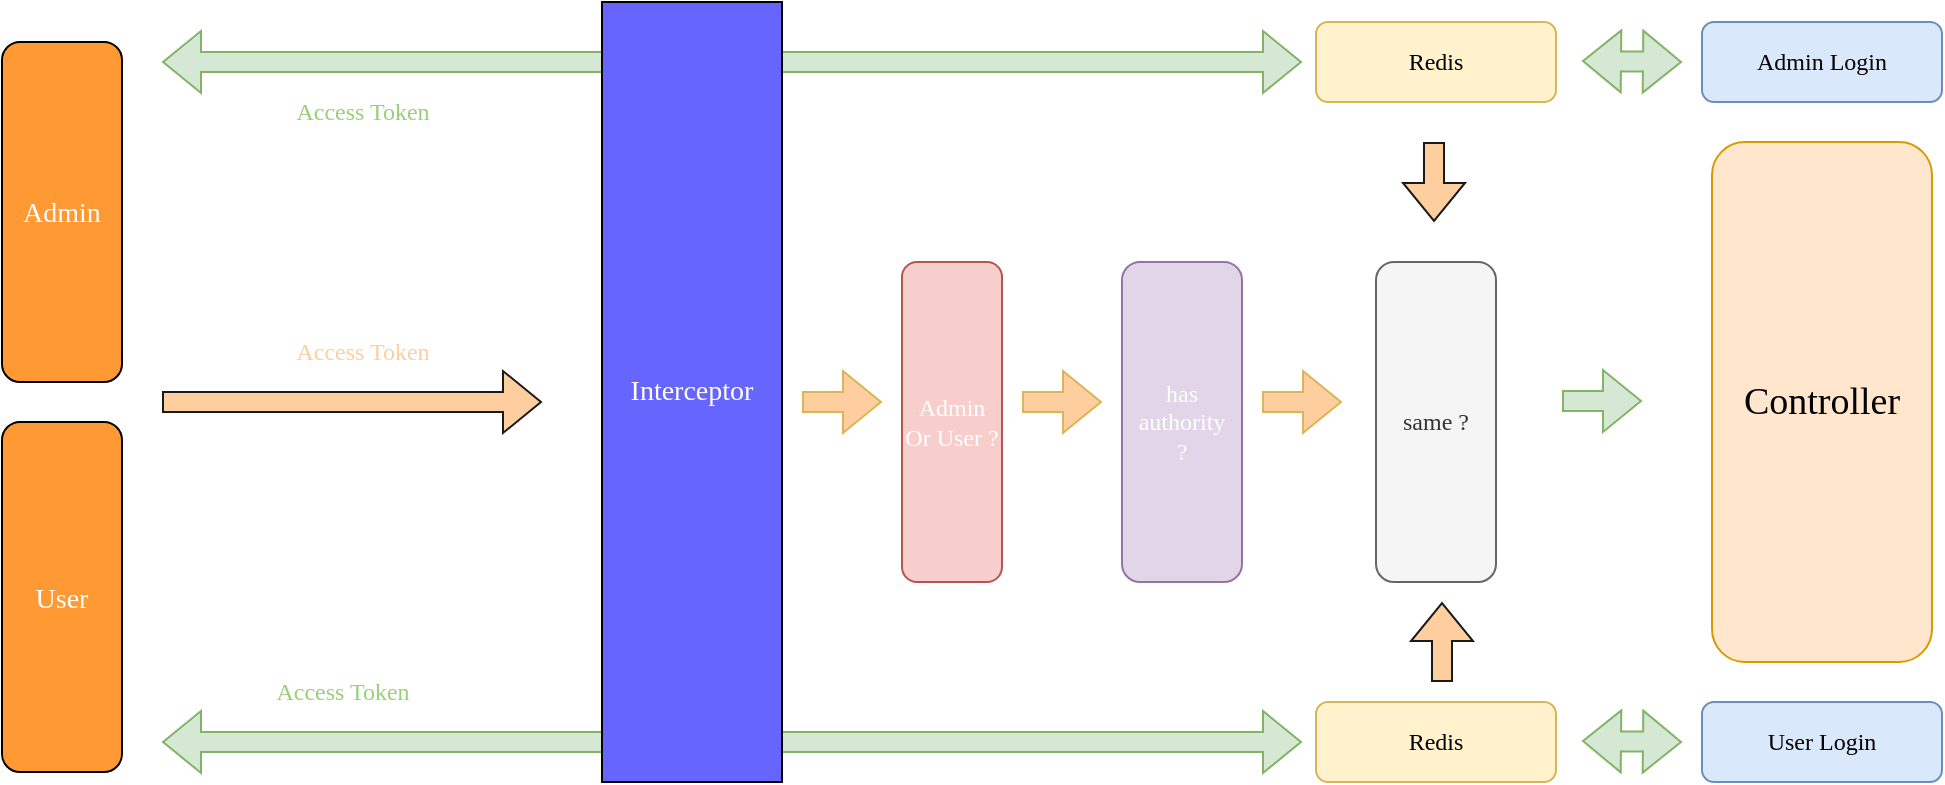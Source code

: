 <mxfile version="20.3.0" type="device"><diagram id="5HUGV_xZsyDCA4ADnnvx" name="第 1 页"><mxGraphModel dx="1106" dy="784" grid="1" gridSize="10" guides="1" tooltips="1" connect="1" arrows="1" fold="1" page="1" pageScale="1" pageWidth="827" pageHeight="1169" math="0" shadow="0"><root><mxCell id="0"/><mxCell id="1" parent="0"/><mxCell id="fLP9CHRXuOmj2Leg9Sv8-9" value="" style="shape=flexArrow;endArrow=classic;html=1;rounded=0;strokeColor=#82b366;fontSize=14;fontColor=#FFFFFF;fillColor=#d5e8d4;startArrow=block;" parent="1" edge="1"><mxGeometry width="50" height="50" relative="1" as="geometry"><mxPoint x="160" y="500" as="sourcePoint"/><mxPoint x="730" y="500" as="targetPoint"/></mxGeometry></mxCell><mxCell id="fLP9CHRXuOmj2Leg9Sv8-2" value="" style="shape=flexArrow;endArrow=classic;html=1;rounded=0;strokeColor=#82b366;fontSize=14;fontColor=#FFFFFF;fillColor=#d5e8d4;startArrow=block;" parent="1" edge="1"><mxGeometry width="50" height="50" relative="1" as="geometry"><mxPoint x="160" y="160" as="sourcePoint"/><mxPoint x="730" y="160" as="targetPoint"/></mxGeometry></mxCell><mxCell id="v6wDjxjfmm9EkUmJcjGu-5" value="Interceptor" style="rounded=0;fontSize=14;fillColor=#6666FF;fontColor=#FFFFFF;whiteSpace=wrap;html=1;fontFamily=Comic Sans MS;" parent="1" vertex="1"><mxGeometry x="380" y="130" width="90" height="390" as="geometry"/></mxCell><mxCell id="v6wDjxjfmm9EkUmJcjGu-27" value="&lt;font face=&quot;Comic Sans MS&quot;&gt;User&lt;/font&gt;" style="rounded=1;whiteSpace=wrap;html=1;fontSize=14;fillColor=#FF9933;fontColor=#FFFFFF;" parent="1" vertex="1"><mxGeometry x="80" y="340" width="60" height="175" as="geometry"/></mxCell><mxCell id="v6wDjxjfmm9EkUmJcjGu-36" value="" style="group;fontFamily=Comic Sans MS;" parent="1" vertex="1" connectable="0"><mxGeometry x="160" y="290" width="150" height="40" as="geometry"/></mxCell><mxCell id="v6wDjxjfmm9EkUmJcjGu-25" value="" style="shape=flexArrow;endArrow=classic;html=1;rounded=0;strokeColor=#1A1A1A;fontSize=14;fontColor=#FFFFFF;fillColor=#FFCE9F;" parent="v6wDjxjfmm9EkUmJcjGu-36" edge="1"><mxGeometry width="50" height="50" relative="1" as="geometry"><mxPoint y="40" as="sourcePoint"/><mxPoint x="190" y="40" as="targetPoint"/></mxGeometry></mxCell><mxCell id="v6wDjxjfmm9EkUmJcjGu-26" value="&lt;font face=&quot;Comic Sans MS&quot;&gt;Access Token&lt;/font&gt;" style="text;html=1;align=center;verticalAlign=middle;resizable=0;points=[];autosize=1;strokeColor=none;fillColor=none;fontColor=#FFCE9F;" parent="v6wDjxjfmm9EkUmJcjGu-36" vertex="1"><mxGeometry x="50" width="100" height="30" as="geometry"/></mxCell><mxCell id="fLP9CHRXuOmj2Leg9Sv8-3" value="&lt;font face=&quot;Comic Sans MS&quot;&gt;Admin&lt;/font&gt;" style="rounded=1;whiteSpace=wrap;html=1;fontSize=14;fillColor=#FF9933;fontColor=#FFFFFF;" parent="1" vertex="1"><mxGeometry x="80" y="150" width="60" height="170" as="geometry"/></mxCell><mxCell id="fLP9CHRXuOmj2Leg9Sv8-4" value="&lt;font face=&quot;Comic Sans MS&quot;&gt;Access Token&lt;/font&gt;" style="text;html=1;align=center;verticalAlign=middle;resizable=0;points=[];autosize=1;strokeColor=none;fillColor=none;fontColor=#97D077;" parent="1" vertex="1"><mxGeometry x="210" y="170" width="100" height="30" as="geometry"/></mxCell><mxCell id="fLP9CHRXuOmj2Leg9Sv8-13" value="&lt;font face=&quot;Comic Sans MS&quot;&gt;Access Token&lt;/font&gt;" style="text;html=1;align=center;verticalAlign=middle;resizable=0;points=[];autosize=1;strokeColor=none;fillColor=none;fontColor=#97D077;" parent="1" vertex="1"><mxGeometry x="200" y="460" width="100" height="30" as="geometry"/></mxCell><mxCell id="fLP9CHRXuOmj2Leg9Sv8-20" value="Admin Or User ?" style="rounded=1;whiteSpace=wrap;html=1;fontFamily=Comic Sans MS;fillColor=#f8cecc;strokeColor=#b85450;fontColor=#FFFFFF;" parent="1" vertex="1"><mxGeometry x="530" y="260" width="50" height="160" as="geometry"/></mxCell><mxCell id="fLP9CHRXuOmj2Leg9Sv8-21" value="" style="shape=flexArrow;endArrow=classic;html=1;rounded=0;strokeColor=#d6b656;fontSize=14;fontColor=#FFFFFF;fillColor=#FFCE9F;" parent="1" edge="1"><mxGeometry width="50" height="50" relative="1" as="geometry"><mxPoint x="480" y="330" as="sourcePoint"/><mxPoint x="520" y="330" as="targetPoint"/></mxGeometry></mxCell><mxCell id="fLP9CHRXuOmj2Leg9Sv8-22" value="" style="group" parent="1" vertex="1" connectable="0"><mxGeometry x="930" y="140" width="120" height="380" as="geometry"/></mxCell><mxCell id="fLP9CHRXuOmj2Leg9Sv8-1" value="&lt;font face=&quot;Comic Sans MS&quot;&gt;Admin Login&lt;/font&gt;" style="rounded=1;whiteSpace=wrap;html=1;fillColor=#dae8fc;strokeColor=#6c8ebf;" parent="fLP9CHRXuOmj2Leg9Sv8-22" vertex="1"><mxGeometry width="120" height="40" as="geometry"/></mxCell><mxCell id="v6wDjxjfmm9EkUmJcjGu-18" value="&lt;font face=&quot;Comic Sans MS&quot; style=&quot;font-size: 19px;&quot;&gt;Controller&lt;/font&gt;" style="rounded=1;whiteSpace=wrap;html=1;fillStyle=solid;fillColor=#ffe6cc;strokeColor=#d79b00;" parent="fLP9CHRXuOmj2Leg9Sv8-22" vertex="1"><mxGeometry x="5" y="60" width="110" height="260" as="geometry"/></mxCell><mxCell id="fLP9CHRXuOmj2Leg9Sv8-10" value="&lt;font face=&quot;Comic Sans MS&quot;&gt;User Login&lt;/font&gt;" style="rounded=1;whiteSpace=wrap;html=1;fillColor=#dae8fc;strokeColor=#6c8ebf;" parent="fLP9CHRXuOmj2Leg9Sv8-22" vertex="1"><mxGeometry y="340" width="120" height="40" as="geometry"/></mxCell><mxCell id="fLP9CHRXuOmj2Leg9Sv8-23" value="" style="shape=flexArrow;endArrow=classic;html=1;rounded=0;strokeColor=#82b366;fontSize=14;fontColor=#FFFFFF;fillColor=#d5e8d4;" parent="1" edge="1"><mxGeometry width="50" height="50" relative="1" as="geometry"><mxPoint x="860" y="329.5" as="sourcePoint"/><mxPoint x="900" y="329.5" as="targetPoint"/></mxGeometry></mxCell><mxCell id="wcaH5huWkKbndWxPXuT2-1" value="has authority&lt;br&gt;?" style="rounded=1;whiteSpace=wrap;html=1;fontFamily=Comic Sans MS;fillColor=#e1d5e7;strokeColor=#9673a6;fontColor=#FFFFFF;" parent="1" vertex="1"><mxGeometry x="640" y="260" width="60" height="160" as="geometry"/></mxCell><mxCell id="wcaH5huWkKbndWxPXuT2-2" value="" style="shape=flexArrow;endArrow=classic;html=1;rounded=0;strokeColor=#d6b656;fontSize=14;fontColor=#FFFFFF;fillColor=#FFCE9F;" parent="1" edge="1"><mxGeometry width="50" height="50" relative="1" as="geometry"><mxPoint x="590" y="330" as="sourcePoint"/><mxPoint x="630" y="330" as="targetPoint"/></mxGeometry></mxCell><mxCell id="slkRNVOGRiprq1ServGA-1" value="same ?" style="rounded=1;whiteSpace=wrap;html=1;fontFamily=Comic Sans MS;fillColor=#f5f5f5;strokeColor=#666666;fontColor=#333333;" vertex="1" parent="1"><mxGeometry x="767" y="260" width="60" height="160" as="geometry"/></mxCell><mxCell id="slkRNVOGRiprq1ServGA-2" value="" style="shape=flexArrow;endArrow=classic;html=1;rounded=0;strokeColor=#d6b656;fontSize=14;fontColor=#FFFFFF;fillColor=#FFCE9F;" edge="1" parent="1"><mxGeometry width="50" height="50" relative="1" as="geometry"><mxPoint x="710" y="330" as="sourcePoint"/><mxPoint x="750" y="330" as="targetPoint"/></mxGeometry></mxCell><mxCell id="slkRNVOGRiprq1ServGA-3" value="&lt;font face=&quot;Comic Sans MS&quot;&gt;Redis&lt;/font&gt;" style="rounded=1;whiteSpace=wrap;html=1;fillColor=#fff2cc;strokeColor=#d6b656;" vertex="1" parent="1"><mxGeometry x="737" y="480" width="120" height="40" as="geometry"/></mxCell><mxCell id="slkRNVOGRiprq1ServGA-4" value="" style="shape=flexArrow;endArrow=classic;html=1;rounded=0;strokeColor=#82b366;fontSize=14;fontColor=#FFFFFF;fillColor=#d5e8d4;startArrow=block;" edge="1" parent="1"><mxGeometry width="50" height="50" relative="1" as="geometry"><mxPoint x="870" y="499.5" as="sourcePoint"/><mxPoint x="920" y="500" as="targetPoint"/></mxGeometry></mxCell><mxCell id="slkRNVOGRiprq1ServGA-6" value="&lt;font face=&quot;Comic Sans MS&quot;&gt;Redis&lt;/font&gt;" style="rounded=1;whiteSpace=wrap;html=1;fillColor=#fff2cc;strokeColor=#d6b656;" vertex="1" parent="1"><mxGeometry x="737" y="140" width="120" height="40" as="geometry"/></mxCell><mxCell id="slkRNVOGRiprq1ServGA-7" value="" style="shape=flexArrow;endArrow=classic;html=1;rounded=0;strokeColor=#82b366;fontSize=14;fontColor=#FFFFFF;fillColor=#d5e8d4;startArrow=block;" edge="1" parent="1"><mxGeometry width="50" height="50" relative="1" as="geometry"><mxPoint x="870" y="159.5" as="sourcePoint"/><mxPoint x="920" y="160" as="targetPoint"/></mxGeometry></mxCell><mxCell id="slkRNVOGRiprq1ServGA-8" value="" style="shape=flexArrow;endArrow=classic;html=1;rounded=0;strokeColor=#1A1A1A;fontSize=14;fontColor=#FFFFFF;fillColor=#FFCE9F;" edge="1" parent="1"><mxGeometry width="50" height="50" relative="1" as="geometry"><mxPoint x="800" y="470" as="sourcePoint"/><mxPoint x="800" y="430" as="targetPoint"/></mxGeometry></mxCell><mxCell id="slkRNVOGRiprq1ServGA-9" value="" style="shape=flexArrow;endArrow=classic;html=1;rounded=0;strokeColor=#1A1A1A;fontSize=14;fontColor=#FFFFFF;fillColor=#FFCE9F;" edge="1" parent="1"><mxGeometry width="50" height="50" relative="1" as="geometry"><mxPoint x="796" y="200" as="sourcePoint"/><mxPoint x="796" y="240" as="targetPoint"/></mxGeometry></mxCell></root></mxGraphModel></diagram></mxfile>